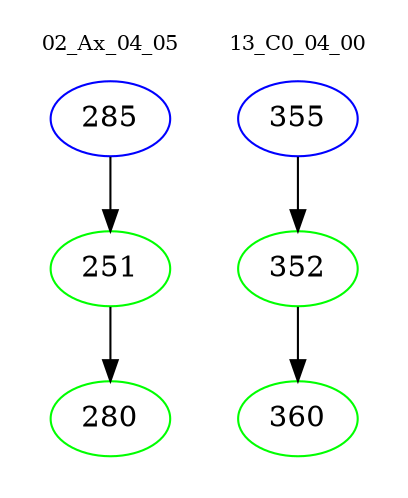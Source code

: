 digraph{
subgraph cluster_0 {
color = white
label = "02_Ax_04_05";
fontsize=10;
T0_285 [label="285", color="blue"]
T0_285 -> T0_251 [color="black"]
T0_251 [label="251", color="green"]
T0_251 -> T0_280 [color="black"]
T0_280 [label="280", color="green"]
}
subgraph cluster_1 {
color = white
label = "13_C0_04_00";
fontsize=10;
T1_355 [label="355", color="blue"]
T1_355 -> T1_352 [color="black"]
T1_352 [label="352", color="green"]
T1_352 -> T1_360 [color="black"]
T1_360 [label="360", color="green"]
}
}
